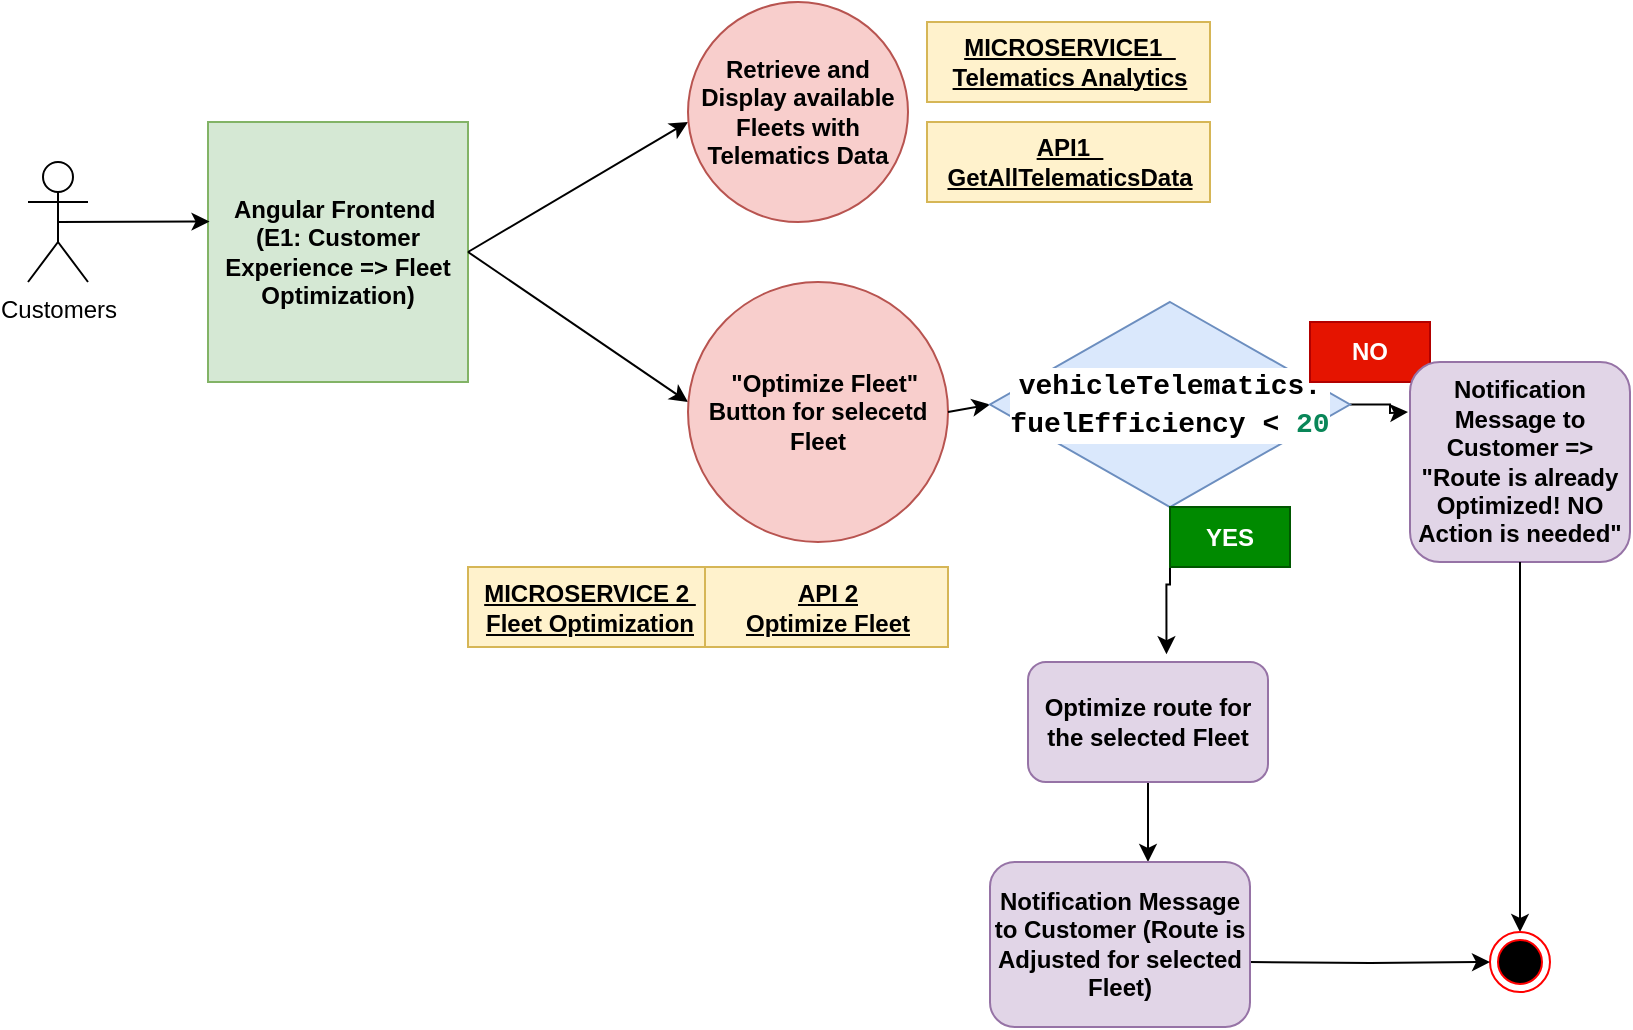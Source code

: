 <mxfile version="24.0.7" type="github">
  <diagram name="Page-1" id="PpiKkiDvaP0agM-0ErOj">
    <mxGraphModel dx="2171" dy="588" grid="1" gridSize="10" guides="1" tooltips="1" connect="1" arrows="1" fold="1" page="1" pageScale="1" pageWidth="850" pageHeight="1100" math="0" shadow="0">
      <root>
        <mxCell id="0" />
        <mxCell id="1" parent="0" />
        <mxCell id="7Mi9UlGByk3WwvWGCCkA-1" value="Customers" style="shape=umlActor;verticalLabelPosition=bottom;verticalAlign=top;html=1;outlineConnect=0;" parent="1" vertex="1">
          <mxGeometry x="-26" y="140" width="30" height="60" as="geometry" />
        </mxCell>
        <mxCell id="7Mi9UlGByk3WwvWGCCkA-2" value="&lt;b&gt;Angular Frontend&amp;nbsp; (E1: Customer Experience =&amp;gt; Fleet Optimization)&lt;/b&gt;" style="whiteSpace=wrap;html=1;aspect=fixed;fillColor=#d5e8d4;strokeColor=#82b366;" parent="1" vertex="1">
          <mxGeometry x="64" y="120" width="130" height="130" as="geometry" />
        </mxCell>
        <mxCell id="7Mi9UlGByk3WwvWGCCkA-3" value="" style="endArrow=classic;html=1;rounded=0;exitX=0.5;exitY=0.5;exitDx=0;exitDy=0;exitPerimeter=0;entryX=0.006;entryY=0.383;entryDx=0;entryDy=0;entryPerimeter=0;" parent="1" source="7Mi9UlGByk3WwvWGCCkA-1" target="7Mi9UlGByk3WwvWGCCkA-2" edge="1">
          <mxGeometry width="50" height="50" relative="1" as="geometry">
            <mxPoint x="224" y="230" as="sourcePoint" />
            <mxPoint x="274" y="180" as="targetPoint" />
          </mxGeometry>
        </mxCell>
        <mxCell id="7Mi9UlGByk3WwvWGCCkA-4" value="" style="endArrow=classic;html=1;rounded=0;exitX=1;exitY=0.5;exitDx=0;exitDy=0;" parent="1" source="7Mi9UlGByk3WwvWGCCkA-2" edge="1">
          <mxGeometry width="50" height="50" relative="1" as="geometry">
            <mxPoint x="224" y="230" as="sourcePoint" />
            <mxPoint x="304" y="120" as="targetPoint" />
          </mxGeometry>
        </mxCell>
        <mxCell id="7Mi9UlGByk3WwvWGCCkA-5" value="&lt;b&gt;Retrieve and Display available Fleets with Telematics Data&lt;/b&gt;" style="ellipse;whiteSpace=wrap;html=1;aspect=fixed;fillColor=#f8cecc;strokeColor=#b85450;" parent="1" vertex="1">
          <mxGeometry x="304" y="60" width="110" height="110" as="geometry" />
        </mxCell>
        <mxCell id="7Mi9UlGByk3WwvWGCCkA-6" value="" style="endArrow=classic;html=1;rounded=0;exitX=1;exitY=0.5;exitDx=0;exitDy=0;" parent="1" source="7Mi9UlGByk3WwvWGCCkA-2" edge="1">
          <mxGeometry width="50" height="50" relative="1" as="geometry">
            <mxPoint x="224" y="230" as="sourcePoint" />
            <mxPoint x="304" y="260" as="targetPoint" />
          </mxGeometry>
        </mxCell>
        <mxCell id="7Mi9UlGByk3WwvWGCCkA-7" value="&lt;b&gt;&amp;nbsp; &quot;Optimize Fleet&quot; Button for selecetd Fleet&lt;/b&gt;" style="ellipse;whiteSpace=wrap;html=1;aspect=fixed;fillColor=#f8cecc;strokeColor=#b85450;" parent="1" vertex="1">
          <mxGeometry x="304" y="200" width="130" height="130" as="geometry" />
        </mxCell>
        <mxCell id="7Mi9UlGByk3WwvWGCCkA-8" value="" style="endArrow=classic;html=1;rounded=0;exitX=1;exitY=0.5;exitDx=0;exitDy=0;entryX=0;entryY=0.5;entryDx=0;entryDy=0;" parent="1" source="7Mi9UlGByk3WwvWGCCkA-7" target="7Mi9UlGByk3WwvWGCCkA-11" edge="1">
          <mxGeometry width="50" height="50" relative="1" as="geometry">
            <mxPoint x="444" y="310" as="sourcePoint" />
            <mxPoint x="494" y="265" as="targetPoint" />
          </mxGeometry>
        </mxCell>
        <mxCell id="7Mi9UlGByk3WwvWGCCkA-9" value="" style="edgeStyle=orthogonalEdgeStyle;rounded=0;orthogonalLoop=1;jettySize=auto;html=1;entryX=0.577;entryY=-0.065;entryDx=0;entryDy=0;entryPerimeter=0;" parent="1" source="7Mi9UlGByk3WwvWGCCkA-11" target="7Mi9UlGByk3WwvWGCCkA-13" edge="1">
          <mxGeometry relative="1" as="geometry">
            <mxPoint x="539" y="392.5" as="targetPoint" />
          </mxGeometry>
        </mxCell>
        <mxCell id="7Mi9UlGByk3WwvWGCCkA-10" value="" style="edgeStyle=orthogonalEdgeStyle;rounded=0;orthogonalLoop=1;jettySize=auto;html=1;" parent="1" source="7Mi9UlGByk3WwvWGCCkA-11" edge="1">
          <mxGeometry relative="1" as="geometry">
            <mxPoint x="664" y="265" as="targetPoint" />
          </mxGeometry>
        </mxCell>
        <mxCell id="7Mi9UlGByk3WwvWGCCkA-11" value="&lt;div style=&quot;background-color: rgb(255, 255, 255); font-family: Consolas, &amp;quot;Courier New&amp;quot;, monospace; font-size: 14px; line-height: 19px; white-space: pre;&quot;&gt;&lt;b&gt;vehicleTelematics.&lt;/b&gt;&lt;/div&gt;&lt;div style=&quot;background-color: rgb(255, 255, 255); font-family: Consolas, &amp;quot;Courier New&amp;quot;, monospace; font-size: 14px; line-height: 19px; white-space: pre;&quot;&gt;&lt;b&gt;fuelEfficiency &amp;lt; &lt;span style=&quot;color: #098658;&quot;&gt;20&lt;/span&gt;&lt;/b&gt;&lt;/div&gt;" style="rhombus;whiteSpace=wrap;html=1;fillColor=#dae8fc;strokeColor=#6c8ebf;" parent="1" vertex="1">
          <mxGeometry x="455" y="210" width="180" height="102.5" as="geometry" />
        </mxCell>
        <mxCell id="7Mi9UlGByk3WwvWGCCkA-12" value="" style="edgeStyle=orthogonalEdgeStyle;rounded=0;orthogonalLoop=1;jettySize=auto;html=1;" parent="1" source="7Mi9UlGByk3WwvWGCCkA-13" edge="1">
          <mxGeometry relative="1" as="geometry">
            <mxPoint x="534" y="490" as="targetPoint" />
          </mxGeometry>
        </mxCell>
        <mxCell id="7Mi9UlGByk3WwvWGCCkA-13" value="&lt;b&gt;Optimize route for the selected Fleet&lt;/b&gt;" style="rounded=1;whiteSpace=wrap;html=1;fillColor=#e1d5e7;strokeColor=#9673a6;" parent="1" vertex="1">
          <mxGeometry x="474" y="390" width="120" height="60" as="geometry" />
        </mxCell>
        <mxCell id="7Mi9UlGByk3WwvWGCCkA-14" value="&lt;b&gt;YES&lt;/b&gt;" style="text;html=1;strokeColor=#005700;fillColor=#008a00;align=center;verticalAlign=middle;whiteSpace=wrap;rounded=0;fontColor=#ffffff;" parent="1" vertex="1">
          <mxGeometry x="545" y="312.5" width="60" height="30" as="geometry" />
        </mxCell>
        <mxCell id="7Mi9UlGByk3WwvWGCCkA-15" value="&lt;b&gt;NO&lt;/b&gt;" style="text;html=1;strokeColor=#B20000;fillColor=#e51400;align=center;verticalAlign=middle;whiteSpace=wrap;rounded=0;fontColor=#ffffff;" parent="1" vertex="1">
          <mxGeometry x="615" y="220" width="60" height="30" as="geometry" />
        </mxCell>
        <mxCell id="7Mi9UlGByk3WwvWGCCkA-16" value="&lt;b&gt;Notification Message to Customer =&amp;gt; &quot;Route is already Optimized! NO Action is needed&quot;&lt;/b&gt;" style="rounded=1;whiteSpace=wrap;html=1;fillColor=#e1d5e7;strokeColor=#9673a6;" parent="1" vertex="1">
          <mxGeometry x="665" y="240" width="110" height="100" as="geometry" />
        </mxCell>
        <mxCell id="7Mi9UlGByk3WwvWGCCkA-17" style="edgeStyle=orthogonalEdgeStyle;rounded=0;orthogonalLoop=1;jettySize=auto;html=1;entryX=0.5;entryY=0;entryDx=0;entryDy=0;exitX=0.5;exitY=1;exitDx=0;exitDy=0;" parent="1" source="7Mi9UlGByk3WwvWGCCkA-16" target="7Mi9UlGByk3WwvWGCCkA-18" edge="1">
          <mxGeometry relative="1" as="geometry">
            <mxPoint x="720" y="352.5" as="sourcePoint" />
          </mxGeometry>
        </mxCell>
        <mxCell id="7Mi9UlGByk3WwvWGCCkA-18" value="" style="ellipse;html=1;shape=endState;fillColor=#000000;strokeColor=#ff0000;" parent="1" vertex="1">
          <mxGeometry x="705" y="525" width="30" height="30" as="geometry" />
        </mxCell>
        <mxCell id="7Mi9UlGByk3WwvWGCCkA-19" style="edgeStyle=orthogonalEdgeStyle;rounded=0;orthogonalLoop=1;jettySize=auto;html=1;exitX=1;exitY=0.5;exitDx=0;exitDy=0;entryX=0;entryY=0.5;entryDx=0;entryDy=0;" parent="1" target="7Mi9UlGByk3WwvWGCCkA-18" edge="1">
          <mxGeometry relative="1" as="geometry">
            <mxPoint x="584.5" y="540" as="sourcePoint" />
          </mxGeometry>
        </mxCell>
        <mxCell id="7Mi9UlGByk3WwvWGCCkA-21" value="&lt;b&gt;&lt;u&gt;MICROSERVICE1&amp;nbsp;&amp;nbsp;&lt;/u&gt;&lt;/b&gt;&lt;div&gt;&lt;b&gt;&lt;u&gt;Telematics Analytics&lt;/u&gt;&lt;/b&gt;&lt;/div&gt;" style="text;html=1;strokeColor=#d6b656;fillColor=#fff2cc;align=center;verticalAlign=middle;whiteSpace=wrap;rounded=0;" parent="1" vertex="1">
          <mxGeometry x="423.5" y="70" width="141.5" height="40" as="geometry" />
        </mxCell>
        <mxCell id="7Mi9UlGByk3WwvWGCCkA-22" value="&lt;b&gt;&lt;u&gt;MICROSERVICE 2&amp;nbsp; Fleet Optimization&lt;/u&gt;&lt;/b&gt;" style="text;html=1;strokeColor=#d6b656;fillColor=#fff2cc;align=center;verticalAlign=middle;whiteSpace=wrap;rounded=0;" parent="1" vertex="1">
          <mxGeometry x="194" y="342.5" width="121.5" height="40" as="geometry" />
        </mxCell>
        <mxCell id="7Mi9UlGByk3WwvWGCCkA-25" value="&lt;b&gt;&lt;u&gt;API1&amp;nbsp;&amp;nbsp;&lt;/u&gt;&lt;/b&gt;&lt;div&gt;&lt;b&gt;&lt;u&gt;GetAllTelematicsData&lt;/u&gt;&lt;/b&gt;&lt;/div&gt;" style="text;html=1;strokeColor=#d6b656;fillColor=#fff2cc;align=center;verticalAlign=middle;whiteSpace=wrap;rounded=0;" parent="1" vertex="1">
          <mxGeometry x="423.5" y="120" width="141.5" height="40" as="geometry" />
        </mxCell>
        <mxCell id="7Mi9UlGByk3WwvWGCCkA-26" value="&lt;b&gt;&lt;u&gt;API 2&lt;/u&gt;&lt;/b&gt;&lt;div&gt;&lt;b&gt;&lt;u&gt;Optimize Fleet&lt;/u&gt;&lt;/b&gt;&lt;/div&gt;" style="text;html=1;strokeColor=#d6b656;fillColor=#fff2cc;align=center;verticalAlign=middle;whiteSpace=wrap;rounded=0;" parent="1" vertex="1">
          <mxGeometry x="312.5" y="342.5" width="121.5" height="40" as="geometry" />
        </mxCell>
        <mxCell id="9eHTA_o7kpxBtGIH_0cv-1" value="&lt;span style=&quot;font-weight: 700;&quot;&gt;Notification Message to Customer (Route is Adjusted for selected Fleet)&lt;/span&gt;" style="rounded=1;whiteSpace=wrap;html=1;fillColor=#e1d5e7;strokeColor=#9673a6;" parent="1" vertex="1">
          <mxGeometry x="455" y="490" width="130" height="82.5" as="geometry" />
        </mxCell>
      </root>
    </mxGraphModel>
  </diagram>
</mxfile>
